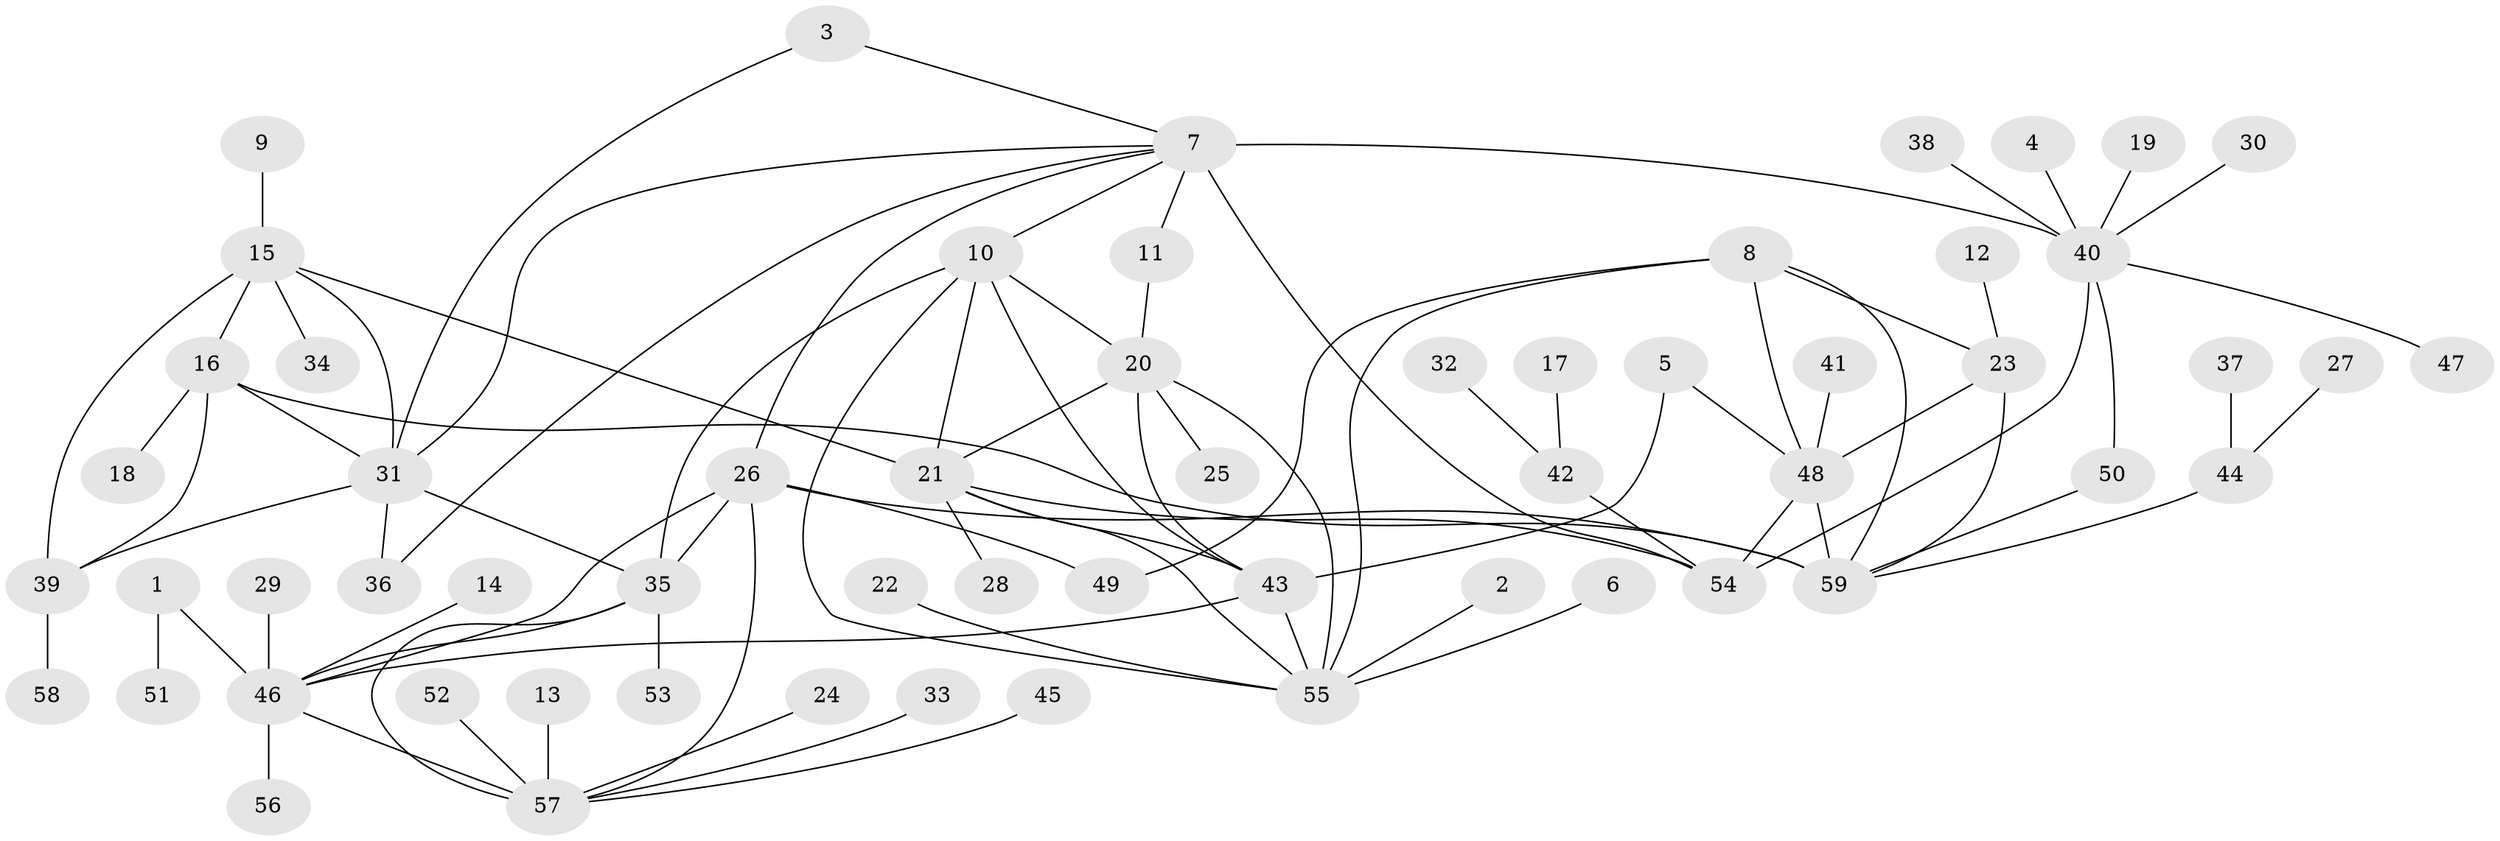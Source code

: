 // original degree distribution, {9: 0.043859649122807015, 7: 0.03508771929824561, 4: 0.017543859649122806, 8: 0.05263157894736842, 6: 0.03508771929824561, 11: 0.008771929824561403, 10: 0.02631578947368421, 5: 0.02631578947368421, 2: 0.14912280701754385, 1: 0.5789473684210527, 3: 0.02631578947368421}
// Generated by graph-tools (version 1.1) at 2025/37/03/04/25 23:37:32]
// undirected, 59 vertices, 88 edges
graph export_dot {
  node [color=gray90,style=filled];
  1;
  2;
  3;
  4;
  5;
  6;
  7;
  8;
  9;
  10;
  11;
  12;
  13;
  14;
  15;
  16;
  17;
  18;
  19;
  20;
  21;
  22;
  23;
  24;
  25;
  26;
  27;
  28;
  29;
  30;
  31;
  32;
  33;
  34;
  35;
  36;
  37;
  38;
  39;
  40;
  41;
  42;
  43;
  44;
  45;
  46;
  47;
  48;
  49;
  50;
  51;
  52;
  53;
  54;
  55;
  56;
  57;
  58;
  59;
  1 -- 46 [weight=1.0];
  1 -- 51 [weight=1.0];
  2 -- 55 [weight=1.0];
  3 -- 7 [weight=1.0];
  3 -- 31 [weight=1.0];
  4 -- 40 [weight=1.0];
  5 -- 43 [weight=1.0];
  5 -- 48 [weight=1.0];
  6 -- 55 [weight=1.0];
  7 -- 10 [weight=1.0];
  7 -- 11 [weight=1.0];
  7 -- 26 [weight=1.0];
  7 -- 31 [weight=1.0];
  7 -- 36 [weight=1.0];
  7 -- 40 [weight=4.0];
  7 -- 54 [weight=2.0];
  8 -- 23 [weight=1.0];
  8 -- 48 [weight=2.0];
  8 -- 49 [weight=1.0];
  8 -- 55 [weight=1.0];
  8 -- 59 [weight=1.0];
  9 -- 15 [weight=1.0];
  10 -- 20 [weight=1.0];
  10 -- 21 [weight=1.0];
  10 -- 35 [weight=1.0];
  10 -- 43 [weight=1.0];
  10 -- 55 [weight=1.0];
  11 -- 20 [weight=1.0];
  12 -- 23 [weight=1.0];
  13 -- 57 [weight=1.0];
  14 -- 46 [weight=1.0];
  15 -- 16 [weight=2.0];
  15 -- 21 [weight=1.0];
  15 -- 31 [weight=1.0];
  15 -- 34 [weight=1.0];
  15 -- 39 [weight=1.0];
  16 -- 18 [weight=1.0];
  16 -- 31 [weight=2.0];
  16 -- 39 [weight=2.0];
  16 -- 59 [weight=2.0];
  17 -- 42 [weight=1.0];
  19 -- 40 [weight=1.0];
  20 -- 21 [weight=1.0];
  20 -- 25 [weight=1.0];
  20 -- 43 [weight=1.0];
  20 -- 55 [weight=1.0];
  21 -- 28 [weight=1.0];
  21 -- 43 [weight=1.0];
  21 -- 54 [weight=1.0];
  21 -- 55 [weight=1.0];
  22 -- 55 [weight=1.0];
  23 -- 48 [weight=2.0];
  23 -- 59 [weight=1.0];
  24 -- 57 [weight=1.0];
  26 -- 35 [weight=1.0];
  26 -- 46 [weight=1.0];
  26 -- 49 [weight=1.0];
  26 -- 57 [weight=2.0];
  26 -- 59 [weight=2.0];
  27 -- 44 [weight=1.0];
  29 -- 46 [weight=1.0];
  30 -- 40 [weight=1.0];
  31 -- 35 [weight=1.0];
  31 -- 36 [weight=1.0];
  31 -- 39 [weight=1.0];
  32 -- 42 [weight=1.0];
  33 -- 57 [weight=1.0];
  35 -- 46 [weight=1.0];
  35 -- 53 [weight=1.0];
  35 -- 57 [weight=2.0];
  37 -- 44 [weight=1.0];
  38 -- 40 [weight=1.0];
  39 -- 58 [weight=1.0];
  40 -- 47 [weight=1.0];
  40 -- 50 [weight=1.0];
  40 -- 54 [weight=2.0];
  41 -- 48 [weight=1.0];
  42 -- 54 [weight=1.0];
  43 -- 46 [weight=1.0];
  43 -- 55 [weight=1.0];
  44 -- 59 [weight=1.0];
  45 -- 57 [weight=1.0];
  46 -- 56 [weight=1.0];
  46 -- 57 [weight=2.0];
  48 -- 54 [weight=1.0];
  48 -- 59 [weight=2.0];
  50 -- 59 [weight=1.0];
  52 -- 57 [weight=1.0];
}
